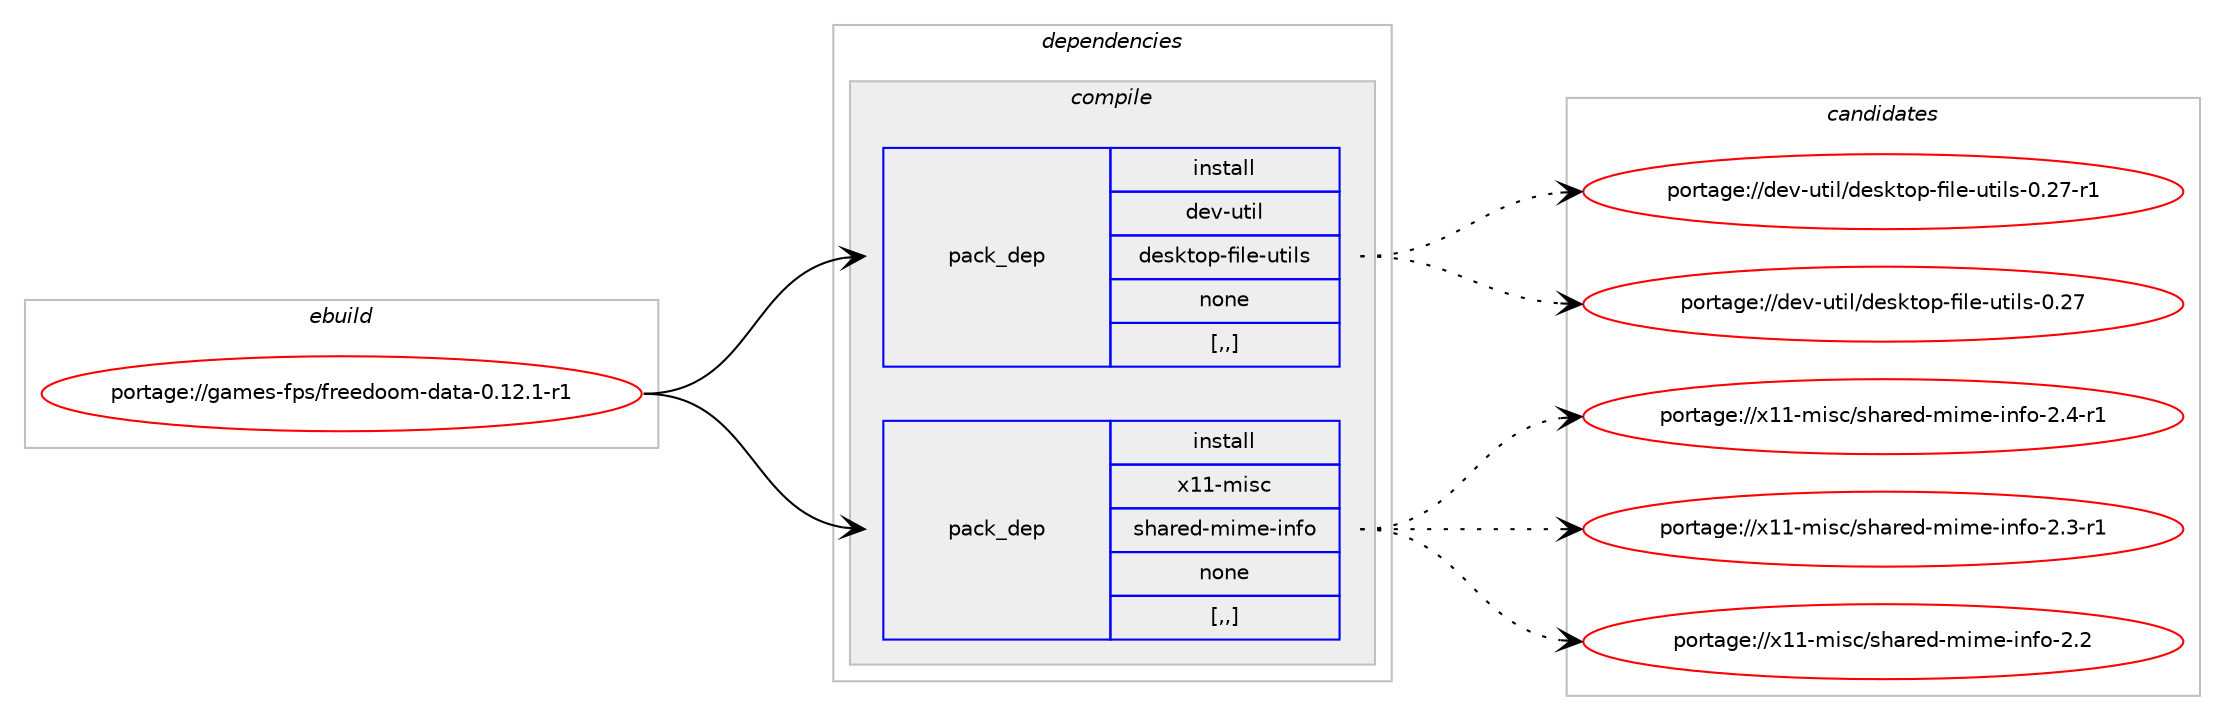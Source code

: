 digraph prolog {

# *************
# Graph options
# *************

newrank=true;
concentrate=true;
compound=true;
graph [rankdir=LR,fontname=Helvetica,fontsize=10,ranksep=1.5];#, ranksep=2.5, nodesep=0.2];
edge  [arrowhead=vee];
node  [fontname=Helvetica,fontsize=10];

# **********
# The ebuild
# **********

subgraph cluster_leftcol {
color=gray;
label=<<i>ebuild</i>>;
id [label="portage://games-fps/freedoom-data-0.12.1-r1", color=red, width=4, href="../games-fps/freedoom-data-0.12.1-r1.svg"];
}

# ****************
# The dependencies
# ****************

subgraph cluster_midcol {
color=gray;
label=<<i>dependencies</i>>;
subgraph cluster_compile {
fillcolor="#eeeeee";
style=filled;
label=<<i>compile</i>>;
subgraph pack164334 {
dependency229809 [label=<<TABLE BORDER="0" CELLBORDER="1" CELLSPACING="0" CELLPADDING="4" WIDTH="220"><TR><TD ROWSPAN="6" CELLPADDING="30">pack_dep</TD></TR><TR><TD WIDTH="110">install</TD></TR><TR><TD>dev-util</TD></TR><TR><TD>desktop-file-utils</TD></TR><TR><TD>none</TD></TR><TR><TD>[,,]</TD></TR></TABLE>>, shape=none, color=blue];
}
id:e -> dependency229809:w [weight=20,style="solid",arrowhead="vee"];
subgraph pack164335 {
dependency229810 [label=<<TABLE BORDER="0" CELLBORDER="1" CELLSPACING="0" CELLPADDING="4" WIDTH="220"><TR><TD ROWSPAN="6" CELLPADDING="30">pack_dep</TD></TR><TR><TD WIDTH="110">install</TD></TR><TR><TD>x11-misc</TD></TR><TR><TD>shared-mime-info</TD></TR><TR><TD>none</TD></TR><TR><TD>[,,]</TD></TR></TABLE>>, shape=none, color=blue];
}
id:e -> dependency229810:w [weight=20,style="solid",arrowhead="vee"];
}
subgraph cluster_compileandrun {
fillcolor="#eeeeee";
style=filled;
label=<<i>compile and run</i>>;
}
subgraph cluster_run {
fillcolor="#eeeeee";
style=filled;
label=<<i>run</i>>;
}
}

# **************
# The candidates
# **************

subgraph cluster_choices {
rank=same;
color=gray;
label=<<i>candidates</i>>;

subgraph choice164334 {
color=black;
nodesep=1;
choice1001011184511711610510847100101115107116111112451021051081014511711610510811545484650554511449 [label="portage://dev-util/desktop-file-utils-0.27-r1", color=red, width=4,href="../dev-util/desktop-file-utils-0.27-r1.svg"];
choice100101118451171161051084710010111510711611111245102105108101451171161051081154548465055 [label="portage://dev-util/desktop-file-utils-0.27", color=red, width=4,href="../dev-util/desktop-file-utils-0.27.svg"];
dependency229809:e -> choice1001011184511711610510847100101115107116111112451021051081014511711610510811545484650554511449:w [style=dotted,weight="100"];
dependency229809:e -> choice100101118451171161051084710010111510711611111245102105108101451171161051081154548465055:w [style=dotted,weight="100"];
}
subgraph choice164335 {
color=black;
nodesep=1;
choice1204949451091051159947115104971141011004510910510910145105110102111455046524511449 [label="portage://x11-misc/shared-mime-info-2.4-r1", color=red, width=4,href="../x11-misc/shared-mime-info-2.4-r1.svg"];
choice1204949451091051159947115104971141011004510910510910145105110102111455046514511449 [label="portage://x11-misc/shared-mime-info-2.3-r1", color=red, width=4,href="../x11-misc/shared-mime-info-2.3-r1.svg"];
choice120494945109105115994711510497114101100451091051091014510511010211145504650 [label="portage://x11-misc/shared-mime-info-2.2", color=red, width=4,href="../x11-misc/shared-mime-info-2.2.svg"];
dependency229810:e -> choice1204949451091051159947115104971141011004510910510910145105110102111455046524511449:w [style=dotted,weight="100"];
dependency229810:e -> choice1204949451091051159947115104971141011004510910510910145105110102111455046514511449:w [style=dotted,weight="100"];
dependency229810:e -> choice120494945109105115994711510497114101100451091051091014510511010211145504650:w [style=dotted,weight="100"];
}
}

}
